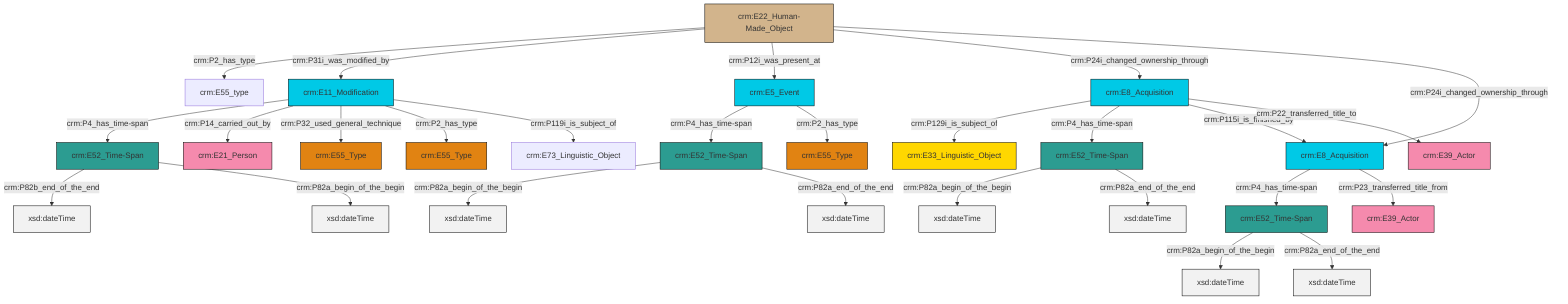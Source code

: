 graph TD
classDef Literal fill:#f2f2f2,stroke:#000000;
classDef CRM_Entity fill:#FFFFFF,stroke:#000000;
classDef Temporal_Entity fill:#00C9E6, stroke:#000000;
classDef Type fill:#E18312, stroke:#000000;
classDef Time-Span fill:#2C9C91, stroke:#000000;
classDef Appellation fill:#FFEB7F, stroke:#000000;
classDef Place fill:#008836, stroke:#000000;
classDef Persistent_Item fill:#B266B2, stroke:#000000;
classDef Conceptual_Object fill:#FFD700, stroke:#000000;
classDef Physical_Thing fill:#D2B48C, stroke:#000000;
classDef Actor fill:#f58aad, stroke:#000000;
classDef PC_Classes fill:#4ce600, stroke:#000000;
classDef Multi fill:#cccccc,stroke:#000000;

0["crm:E11_Modification"]:::Temporal_Entity -->|crm:P4_has_time-span| 1["crm:E52_Time-Span"]:::Time-Span
6["crm:E8_Acquisition"]:::Temporal_Entity -->|crm:P129i_is_subject_of| 7["crm:E33_Linguistic_Object"]:::Conceptual_Object
0["crm:E11_Modification"]:::Temporal_Entity -->|crm:P14_carried_out_by| 8["crm:E21_Person"]:::Actor
2["crm:E8_Acquisition"]:::Temporal_Entity -->|crm:P4_has_time-span| 11["crm:E52_Time-Span"]:::Time-Span
0["crm:E11_Modification"]:::Temporal_Entity -->|crm:P32_used_general_technique| 14["crm:E55_Type"]:::Type
15["crm:E22_Human-Made_Object"]:::Physical_Thing -->|crm:P2_has_type| 16["crm:E55_type"]:::Default
15["crm:E22_Human-Made_Object"]:::Physical_Thing -->|crm:P31i_was_modified_by| 0["crm:E11_Modification"]:::Temporal_Entity
21["crm:E52_Time-Span"]:::Time-Span -->|crm:P82a_begin_of_the_begin| 22[xsd:dateTime]:::Literal
6["crm:E8_Acquisition"]:::Temporal_Entity -->|crm:P4_has_time-span| 23["crm:E52_Time-Span"]:::Time-Span
23["crm:E52_Time-Span"]:::Time-Span -->|crm:P82a_begin_of_the_begin| 26[xsd:dateTime]:::Literal
15["crm:E22_Human-Made_Object"]:::Physical_Thing -->|crm:P12i_was_present_at| 9["crm:E5_Event"]:::Temporal_Entity
0["crm:E11_Modification"]:::Temporal_Entity -->|crm:P2_has_type| 12["crm:E55_Type"]:::Type
9["crm:E5_Event"]:::Temporal_Entity -->|crm:P4_has_time-span| 21["crm:E52_Time-Span"]:::Time-Span
2["crm:E8_Acquisition"]:::Temporal_Entity -->|crm:P23_transferred_title_from| 28["crm:E39_Actor"]:::Actor
6["crm:E8_Acquisition"]:::Temporal_Entity -->|crm:P115i_is_finished_by| 2["crm:E8_Acquisition"]:::Temporal_Entity
0["crm:E11_Modification"]:::Temporal_Entity -->|crm:P119i_is_subject_of| 29["crm:E73_Linguistic_Object"]:::Default
11["crm:E52_Time-Span"]:::Time-Span -->|crm:P82a_begin_of_the_begin| 30[xsd:dateTime]:::Literal
23["crm:E52_Time-Span"]:::Time-Span -->|crm:P82a_end_of_the_end| 31[xsd:dateTime]:::Literal
21["crm:E52_Time-Span"]:::Time-Span -->|crm:P82a_end_of_the_end| 32[xsd:dateTime]:::Literal
6["crm:E8_Acquisition"]:::Temporal_Entity -->|crm:P22_transferred_title_to| 4["crm:E39_Actor"]:::Actor
1["crm:E52_Time-Span"]:::Time-Span -->|crm:P82b_end_of_the_end| 35[xsd:dateTime]:::Literal
15["crm:E22_Human-Made_Object"]:::Physical_Thing -->|crm:P24i_changed_ownership_through| 6["crm:E8_Acquisition"]:::Temporal_Entity
1["crm:E52_Time-Span"]:::Time-Span -->|crm:P82a_begin_of_the_begin| 38[xsd:dateTime]:::Literal
11["crm:E52_Time-Span"]:::Time-Span -->|crm:P82a_end_of_the_end| 39[xsd:dateTime]:::Literal
9["crm:E5_Event"]:::Temporal_Entity -->|crm:P2_has_type| 24["crm:E55_Type"]:::Type
15["crm:E22_Human-Made_Object"]:::Physical_Thing -->|crm:P24i_changed_ownership_through| 2["crm:E8_Acquisition"]:::Temporal_Entity